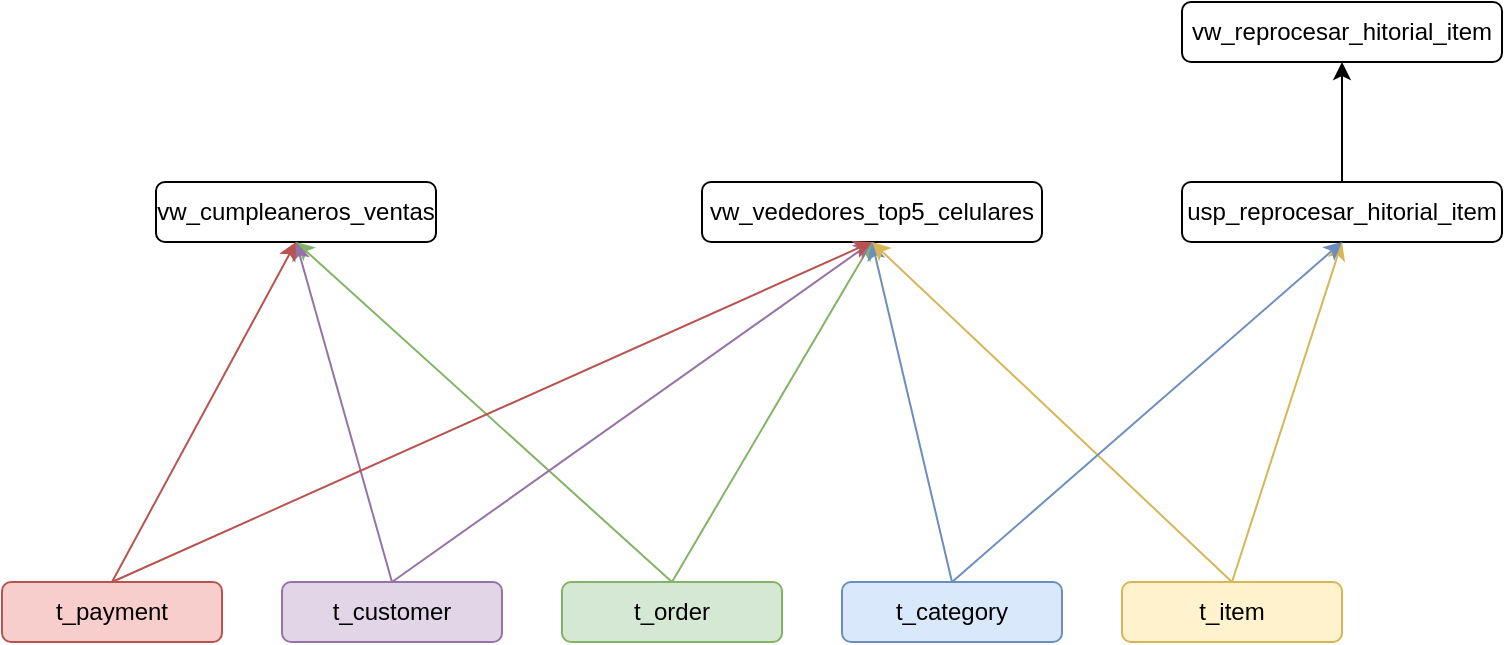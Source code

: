 <mxfile version="26.1.1">
  <diagram name="Página-1" id="nU1WR_zjtnBq4XqVX38h">
    <mxGraphModel dx="1050" dy="565" grid="1" gridSize="10" guides="1" tooltips="1" connect="1" arrows="1" fold="1" page="1" pageScale="1" pageWidth="827" pageHeight="1169" math="0" shadow="0">
      <root>
        <mxCell id="0" />
        <mxCell id="1" parent="0" />
        <mxCell id="zhMCmTsx-m8ue4kPbWXv-1" value="t_category" style="rounded=1;whiteSpace=wrap;html=1;fillColor=#dae8fc;strokeColor=#6c8ebf;" vertex="1" parent="1">
          <mxGeometry x="430" y="400" width="110" height="30" as="geometry" />
        </mxCell>
        <mxCell id="zhMCmTsx-m8ue4kPbWXv-2" value="t_order" style="rounded=1;whiteSpace=wrap;html=1;fillColor=#d5e8d4;strokeColor=#82b366;" vertex="1" parent="1">
          <mxGeometry x="290" y="400" width="110" height="30" as="geometry" />
        </mxCell>
        <mxCell id="zhMCmTsx-m8ue4kPbWXv-3" value="t_item" style="rounded=1;whiteSpace=wrap;html=1;fillColor=#fff2cc;strokeColor=#d6b656;" vertex="1" parent="1">
          <mxGeometry x="570" y="400" width="110" height="30" as="geometry" />
        </mxCell>
        <mxCell id="zhMCmTsx-m8ue4kPbWXv-4" value="t_customer" style="rounded=1;whiteSpace=wrap;html=1;fillColor=#e1d5e7;strokeColor=#9673a6;" vertex="1" parent="1">
          <mxGeometry x="150" y="400" width="110" height="30" as="geometry" />
        </mxCell>
        <mxCell id="zhMCmTsx-m8ue4kPbWXv-5" value="vw_cumpleaneros_ventas" style="rounded=1;whiteSpace=wrap;html=1;" vertex="1" parent="1">
          <mxGeometry x="87" y="200" width="140" height="30" as="geometry" />
        </mxCell>
        <mxCell id="zhMCmTsx-m8ue4kPbWXv-6" value="vw_vededores_top5_celulares" style="rounded=1;whiteSpace=wrap;html=1;" vertex="1" parent="1">
          <mxGeometry x="360" y="200" width="170" height="30" as="geometry" />
        </mxCell>
        <mxCell id="zhMCmTsx-m8ue4kPbWXv-7" style="edgeStyle=orthogonalEdgeStyle;rounded=0;orthogonalLoop=1;jettySize=auto;html=1;exitX=0.5;exitY=1;exitDx=0;exitDy=0;" edge="1" parent="1" source="zhMCmTsx-m8ue4kPbWXv-5" target="zhMCmTsx-m8ue4kPbWXv-5">
          <mxGeometry relative="1" as="geometry" />
        </mxCell>
        <mxCell id="zhMCmTsx-m8ue4kPbWXv-8" value="" style="endArrow=classic;html=1;rounded=0;exitX=0.5;exitY=0;exitDx=0;exitDy=0;entryX=0.5;entryY=1;entryDx=0;entryDy=0;fillColor=#d5e8d4;strokeColor=#82b366;" edge="1" parent="1" source="zhMCmTsx-m8ue4kPbWXv-2" target="zhMCmTsx-m8ue4kPbWXv-6">
          <mxGeometry width="50" height="50" relative="1" as="geometry">
            <mxPoint x="280" y="410" as="sourcePoint" />
            <mxPoint x="370" y="300" as="targetPoint" />
          </mxGeometry>
        </mxCell>
        <mxCell id="zhMCmTsx-m8ue4kPbWXv-9" value="" style="endArrow=classic;html=1;rounded=0;entryX=0.5;entryY=1;entryDx=0;entryDy=0;fillColor=#d5e8d4;strokeColor=#82b366;" edge="1" parent="1" target="zhMCmTsx-m8ue4kPbWXv-5">
          <mxGeometry width="50" height="50" relative="1" as="geometry">
            <mxPoint x="345" y="400" as="sourcePoint" />
            <mxPoint x="330" y="360" as="targetPoint" />
          </mxGeometry>
        </mxCell>
        <mxCell id="zhMCmTsx-m8ue4kPbWXv-10" value="" style="endArrow=classic;html=1;rounded=0;entryX=0.5;entryY=1;entryDx=0;entryDy=0;exitX=0.5;exitY=0;exitDx=0;exitDy=0;fillColor=#e1d5e7;strokeColor=#9673a6;" edge="1" parent="1" source="zhMCmTsx-m8ue4kPbWXv-4" target="zhMCmTsx-m8ue4kPbWXv-6">
          <mxGeometry width="50" height="50" relative="1" as="geometry">
            <mxPoint x="200" y="400" as="sourcePoint" />
            <mxPoint x="330" y="270" as="targetPoint" />
          </mxGeometry>
        </mxCell>
        <mxCell id="zhMCmTsx-m8ue4kPbWXv-11" value="" style="endArrow=classic;html=1;rounded=0;entryX=0.5;entryY=1;entryDx=0;entryDy=0;exitX=0.5;exitY=0;exitDx=0;exitDy=0;fillColor=#e1d5e7;strokeColor=#9673a6;" edge="1" parent="1" source="zhMCmTsx-m8ue4kPbWXv-4" target="zhMCmTsx-m8ue4kPbWXv-5">
          <mxGeometry width="50" height="50" relative="1" as="geometry">
            <mxPoint x="210" y="400" as="sourcePoint" />
            <mxPoint x="330" y="360" as="targetPoint" />
          </mxGeometry>
        </mxCell>
        <mxCell id="zhMCmTsx-m8ue4kPbWXv-12" value="" style="endArrow=classic;html=1;rounded=0;exitX=0.5;exitY=0;exitDx=0;exitDy=0;entryX=0.5;entryY=1;entryDx=0;entryDy=0;fillColor=#dae8fc;strokeColor=#6c8ebf;" edge="1" parent="1" source="zhMCmTsx-m8ue4kPbWXv-1" target="zhMCmTsx-m8ue4kPbWXv-6">
          <mxGeometry width="50" height="50" relative="1" as="geometry">
            <mxPoint x="280" y="410" as="sourcePoint" />
            <mxPoint x="330" y="360" as="targetPoint" />
          </mxGeometry>
        </mxCell>
        <mxCell id="zhMCmTsx-m8ue4kPbWXv-13" value="vw_reprocesar_hitorial_item" style="rounded=1;whiteSpace=wrap;html=1;" vertex="1" parent="1">
          <mxGeometry x="600" y="110" width="160" height="30" as="geometry" />
        </mxCell>
        <mxCell id="zhMCmTsx-m8ue4kPbWXv-14" value="" style="endArrow=classic;html=1;rounded=0;exitX=0.5;exitY=0;exitDx=0;exitDy=0;entryX=0.5;entryY=1;entryDx=0;entryDy=0;fillColor=#fff2cc;strokeColor=#d6b656;" edge="1" parent="1" source="zhMCmTsx-m8ue4kPbWXv-3" target="zhMCmTsx-m8ue4kPbWXv-6">
          <mxGeometry width="50" height="50" relative="1" as="geometry">
            <mxPoint x="280" y="410" as="sourcePoint" />
            <mxPoint x="330" y="360" as="targetPoint" />
          </mxGeometry>
        </mxCell>
        <mxCell id="zhMCmTsx-m8ue4kPbWXv-15" style="edgeStyle=orthogonalEdgeStyle;rounded=0;orthogonalLoop=1;jettySize=auto;html=1;" edge="1" parent="1" source="zhMCmTsx-m8ue4kPbWXv-16" target="zhMCmTsx-m8ue4kPbWXv-13">
          <mxGeometry relative="1" as="geometry" />
        </mxCell>
        <mxCell id="zhMCmTsx-m8ue4kPbWXv-16" value="usp_reprocesar_hitorial_item" style="rounded=1;whiteSpace=wrap;html=1;" vertex="1" parent="1">
          <mxGeometry x="600" y="200" width="160" height="30" as="geometry" />
        </mxCell>
        <mxCell id="zhMCmTsx-m8ue4kPbWXv-17" value="" style="endArrow=classic;html=1;rounded=0;exitX=0.5;exitY=0;exitDx=0;exitDy=0;entryX=0.5;entryY=1;entryDx=0;entryDy=0;fillColor=#fff2cc;strokeColor=#d6b656;" edge="1" parent="1" source="zhMCmTsx-m8ue4kPbWXv-3" target="zhMCmTsx-m8ue4kPbWXv-16">
          <mxGeometry width="50" height="50" relative="1" as="geometry">
            <mxPoint x="280" y="240" as="sourcePoint" />
            <mxPoint x="330" y="190" as="targetPoint" />
          </mxGeometry>
        </mxCell>
        <mxCell id="zhMCmTsx-m8ue4kPbWXv-18" value="" style="endArrow=classic;html=1;rounded=0;exitX=0.5;exitY=0;exitDx=0;exitDy=0;entryX=0.5;entryY=1;entryDx=0;entryDy=0;fillColor=#dae8fc;strokeColor=#6c8ebf;" edge="1" parent="1" source="zhMCmTsx-m8ue4kPbWXv-1" target="zhMCmTsx-m8ue4kPbWXv-16">
          <mxGeometry width="50" height="50" relative="1" as="geometry">
            <mxPoint x="280" y="240" as="sourcePoint" />
            <mxPoint x="330" y="190" as="targetPoint" />
          </mxGeometry>
        </mxCell>
        <mxCell id="zhMCmTsx-m8ue4kPbWXv-19" value="t_payment" style="rounded=1;whiteSpace=wrap;html=1;fillColor=#f8cecc;strokeColor=#b85450;" vertex="1" parent="1">
          <mxGeometry x="10" y="400" width="110" height="30" as="geometry" />
        </mxCell>
        <mxCell id="zhMCmTsx-m8ue4kPbWXv-20" value="" style="endArrow=classic;html=1;rounded=0;exitX=0.5;exitY=0;exitDx=0;exitDy=0;entryX=0.5;entryY=1;entryDx=0;entryDy=0;fillColor=#f8cecc;strokeColor=#b85450;" edge="1" parent="1" source="zhMCmTsx-m8ue4kPbWXv-19" target="zhMCmTsx-m8ue4kPbWXv-5">
          <mxGeometry width="50" height="50" relative="1" as="geometry">
            <mxPoint x="280" y="240" as="sourcePoint" />
            <mxPoint x="330" y="190" as="targetPoint" />
          </mxGeometry>
        </mxCell>
        <mxCell id="zhMCmTsx-m8ue4kPbWXv-21" value="" style="endArrow=classic;html=1;rounded=0;exitX=0.5;exitY=0;exitDx=0;exitDy=0;entryX=0.5;entryY=1;entryDx=0;entryDy=0;fillColor=#f8cecc;strokeColor=#b85450;" edge="1" parent="1" source="zhMCmTsx-m8ue4kPbWXv-19" target="zhMCmTsx-m8ue4kPbWXv-6">
          <mxGeometry width="50" height="50" relative="1" as="geometry">
            <mxPoint x="280" y="240" as="sourcePoint" />
            <mxPoint x="330" y="190" as="targetPoint" />
          </mxGeometry>
        </mxCell>
      </root>
    </mxGraphModel>
  </diagram>
</mxfile>
